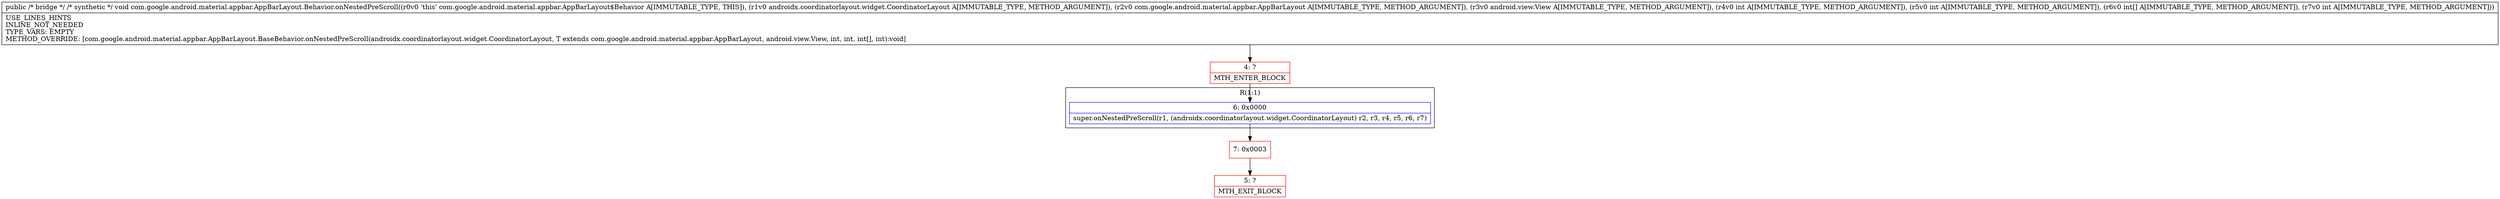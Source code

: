 digraph "CFG forcom.google.android.material.appbar.AppBarLayout.Behavior.onNestedPreScroll(Landroidx\/coordinatorlayout\/widget\/CoordinatorLayout;Lcom\/google\/android\/material\/appbar\/AppBarLayout;Landroid\/view\/View;II[II)V" {
subgraph cluster_Region_568914269 {
label = "R(1:1)";
node [shape=record,color=blue];
Node_6 [shape=record,label="{6\:\ 0x0000|super.onNestedPreScroll(r1, (androidx.coordinatorlayout.widget.CoordinatorLayout) r2, r3, r4, r5, r6, r7)\l}"];
}
Node_4 [shape=record,color=red,label="{4\:\ ?|MTH_ENTER_BLOCK\l}"];
Node_7 [shape=record,color=red,label="{7\:\ 0x0003}"];
Node_5 [shape=record,color=red,label="{5\:\ ?|MTH_EXIT_BLOCK\l}"];
MethodNode[shape=record,label="{public \/* bridge *\/ \/* synthetic *\/ void com.google.android.material.appbar.AppBarLayout.Behavior.onNestedPreScroll((r0v0 'this' com.google.android.material.appbar.AppBarLayout$Behavior A[IMMUTABLE_TYPE, THIS]), (r1v0 androidx.coordinatorlayout.widget.CoordinatorLayout A[IMMUTABLE_TYPE, METHOD_ARGUMENT]), (r2v0 com.google.android.material.appbar.AppBarLayout A[IMMUTABLE_TYPE, METHOD_ARGUMENT]), (r3v0 android.view.View A[IMMUTABLE_TYPE, METHOD_ARGUMENT]), (r4v0 int A[IMMUTABLE_TYPE, METHOD_ARGUMENT]), (r5v0 int A[IMMUTABLE_TYPE, METHOD_ARGUMENT]), (r6v0 int[] A[IMMUTABLE_TYPE, METHOD_ARGUMENT]), (r7v0 int A[IMMUTABLE_TYPE, METHOD_ARGUMENT]))  | USE_LINES_HINTS\lINLINE_NOT_NEEDED\lTYPE_VARS: EMPTY\lMETHOD_OVERRIDE: [com.google.android.material.appbar.AppBarLayout.BaseBehavior.onNestedPreScroll(androidx.coordinatorlayout.widget.CoordinatorLayout, T extends com.google.android.material.appbar.AppBarLayout, android.view.View, int, int, int[], int):void]\l}"];
MethodNode -> Node_4;Node_6 -> Node_7;
Node_4 -> Node_6;
Node_7 -> Node_5;
}

